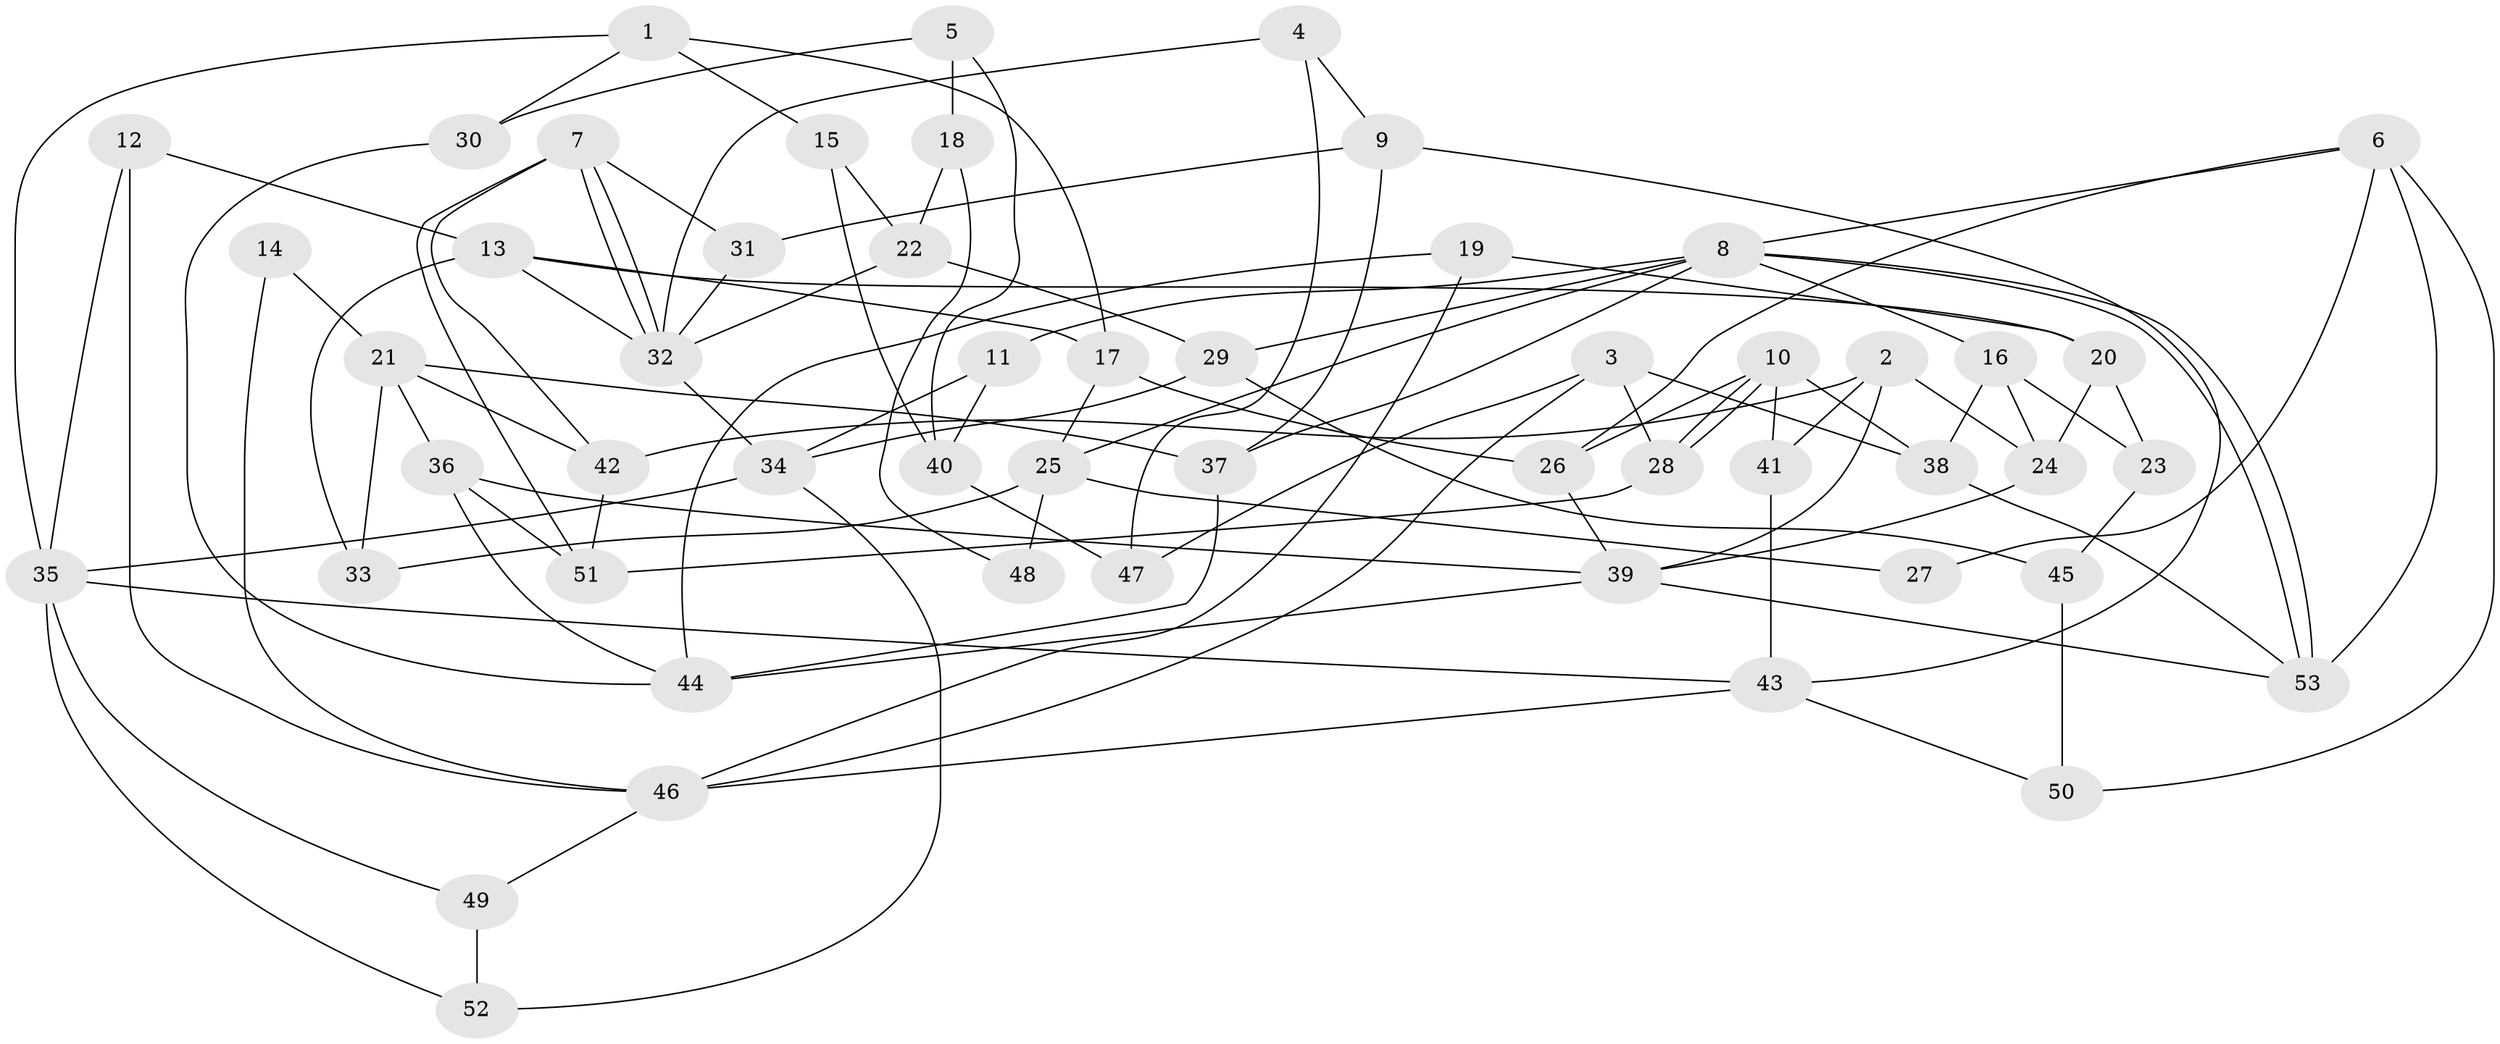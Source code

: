 // Generated by graph-tools (version 1.1) at 2025/15/03/09/25 04:15:09]
// undirected, 53 vertices, 106 edges
graph export_dot {
graph [start="1"]
  node [color=gray90,style=filled];
  1;
  2;
  3;
  4;
  5;
  6;
  7;
  8;
  9;
  10;
  11;
  12;
  13;
  14;
  15;
  16;
  17;
  18;
  19;
  20;
  21;
  22;
  23;
  24;
  25;
  26;
  27;
  28;
  29;
  30;
  31;
  32;
  33;
  34;
  35;
  36;
  37;
  38;
  39;
  40;
  41;
  42;
  43;
  44;
  45;
  46;
  47;
  48;
  49;
  50;
  51;
  52;
  53;
  1 -- 17;
  1 -- 35;
  1 -- 15;
  1 -- 30;
  2 -- 39;
  2 -- 24;
  2 -- 41;
  2 -- 42;
  3 -- 47;
  3 -- 28;
  3 -- 38;
  3 -- 46;
  4 -- 9;
  4 -- 32;
  4 -- 47;
  5 -- 30;
  5 -- 40;
  5 -- 18;
  6 -- 26;
  6 -- 53;
  6 -- 8;
  6 -- 27;
  6 -- 50;
  7 -- 42;
  7 -- 32;
  7 -- 32;
  7 -- 31;
  7 -- 51;
  8 -- 53;
  8 -- 53;
  8 -- 11;
  8 -- 16;
  8 -- 25;
  8 -- 29;
  8 -- 37;
  9 -- 43;
  9 -- 31;
  9 -- 37;
  10 -- 38;
  10 -- 28;
  10 -- 28;
  10 -- 26;
  10 -- 41;
  11 -- 34;
  11 -- 40;
  12 -- 13;
  12 -- 46;
  12 -- 35;
  13 -- 20;
  13 -- 32;
  13 -- 17;
  13 -- 33;
  14 -- 21;
  14 -- 46;
  15 -- 22;
  15 -- 40;
  16 -- 38;
  16 -- 23;
  16 -- 24;
  17 -- 25;
  17 -- 26;
  18 -- 22;
  18 -- 48;
  19 -- 44;
  19 -- 46;
  19 -- 20;
  20 -- 24;
  20 -- 23;
  21 -- 37;
  21 -- 36;
  21 -- 33;
  21 -- 42;
  22 -- 29;
  22 -- 32;
  23 -- 45;
  24 -- 39;
  25 -- 33;
  25 -- 27;
  25 -- 48;
  26 -- 39;
  28 -- 51;
  29 -- 45;
  29 -- 34;
  30 -- 44;
  31 -- 32;
  32 -- 34;
  34 -- 52;
  34 -- 35;
  35 -- 43;
  35 -- 49;
  35 -- 52;
  36 -- 51;
  36 -- 44;
  36 -- 39;
  37 -- 44;
  38 -- 53;
  39 -- 44;
  39 -- 53;
  40 -- 47;
  41 -- 43;
  42 -- 51;
  43 -- 46;
  43 -- 50;
  45 -- 50;
  46 -- 49;
  49 -- 52;
}

